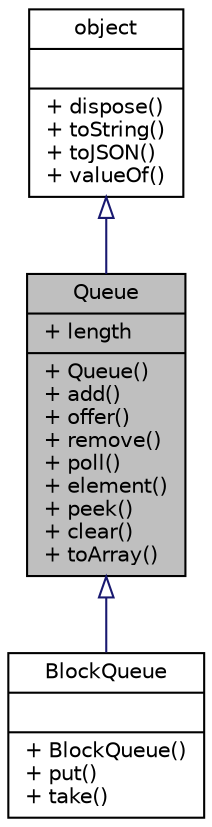 digraph "Queue"
{
  edge [fontname="Helvetica",fontsize="10",labelfontname="Helvetica",labelfontsize="10"];
  node [fontname="Helvetica",fontsize="10",shape=record];
  Node1 [label="{Queue\n|+ length\l|+ Queue()\l+ add()\l+ offer()\l+ remove()\l+ poll()\l+ element()\l+ peek()\l+ clear()\l+ toArray()\l}",height=0.2,width=0.4,color="black", fillcolor="grey75", style="filled", fontcolor="black"];
  Node2 -> Node1 [dir="back",color="midnightblue",fontsize="10",style="solid",arrowtail="onormal",fontname="Helvetica"];
  Node2 [label="{object\n||+ dispose()\l+ toString()\l+ toJSON()\l+ valueOf()\l}",height=0.2,width=0.4,color="black", fillcolor="white", style="filled",URL="$db/d38/interfaceobject.html",tooltip="基础对象，所有对象均继承于此 "];
  Node1 -> Node3 [dir="back",color="midnightblue",fontsize="10",style="solid",arrowtail="onormal",fontname="Helvetica"];
  Node3 [label="{BlockQueue\n||+ BlockQueue()\l+ put()\l+ take()\l}",height=0.2,width=0.4,color="black", fillcolor="white", style="filled",URL="$d4/db6/interfaceBlockQueue.html",tooltip="阻塞 FIFO（先进先出）队列对象 "];
}
